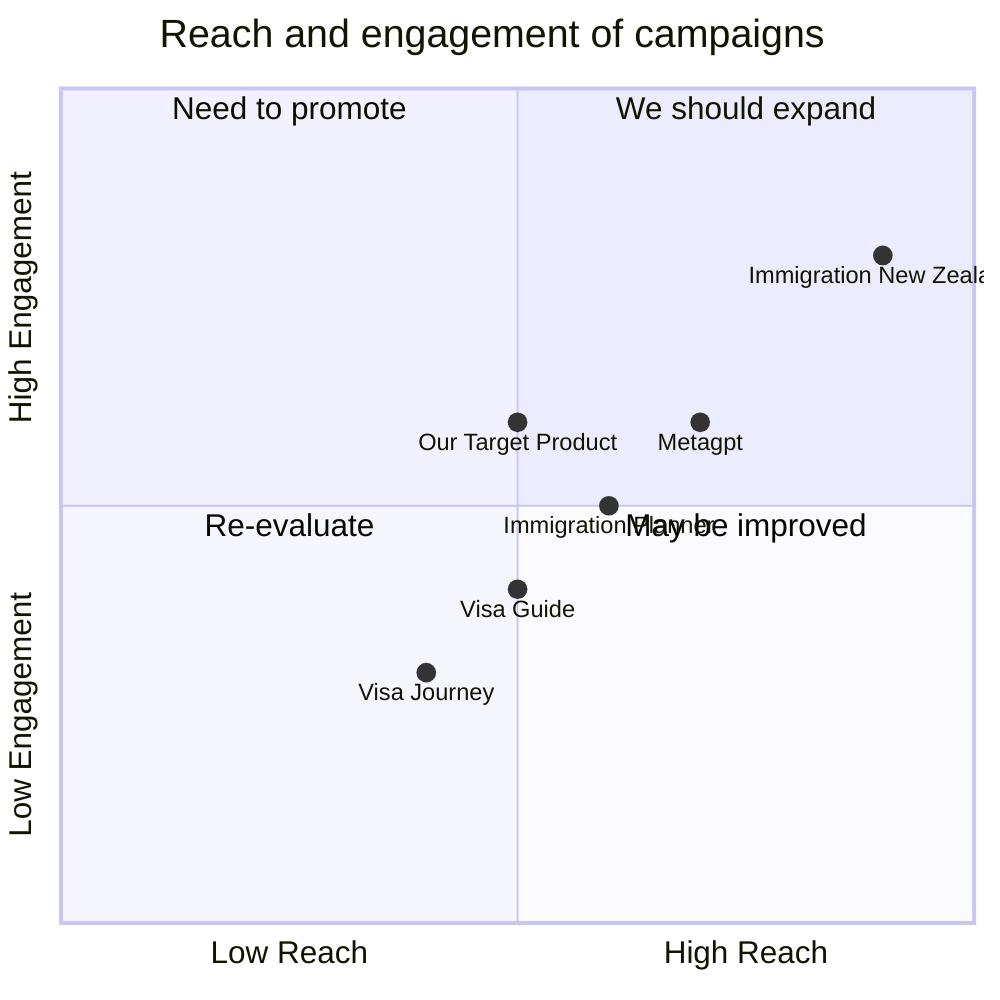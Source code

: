 quadrantChart
    title Reach and engagement of campaigns
    x-axis Low Reach --> High Reach
    y-axis Low Engagement --> High Engagement
    quadrant-1 We should expand
    quadrant-2 Need to promote
    quadrant-3 Re-evaluate
    quadrant-4 May be improved
    "Metagpt": [0.7, 0.6]
    "Immigration New Zealand": [0.9, 0.8]
    "Visa Guide": [0.5, 0.4]
    "Immigration Planner": [0.6, 0.5]
    "Visa Journey": [0.4, 0.3]
    "Our Target Product": [0.5, 0.6]
